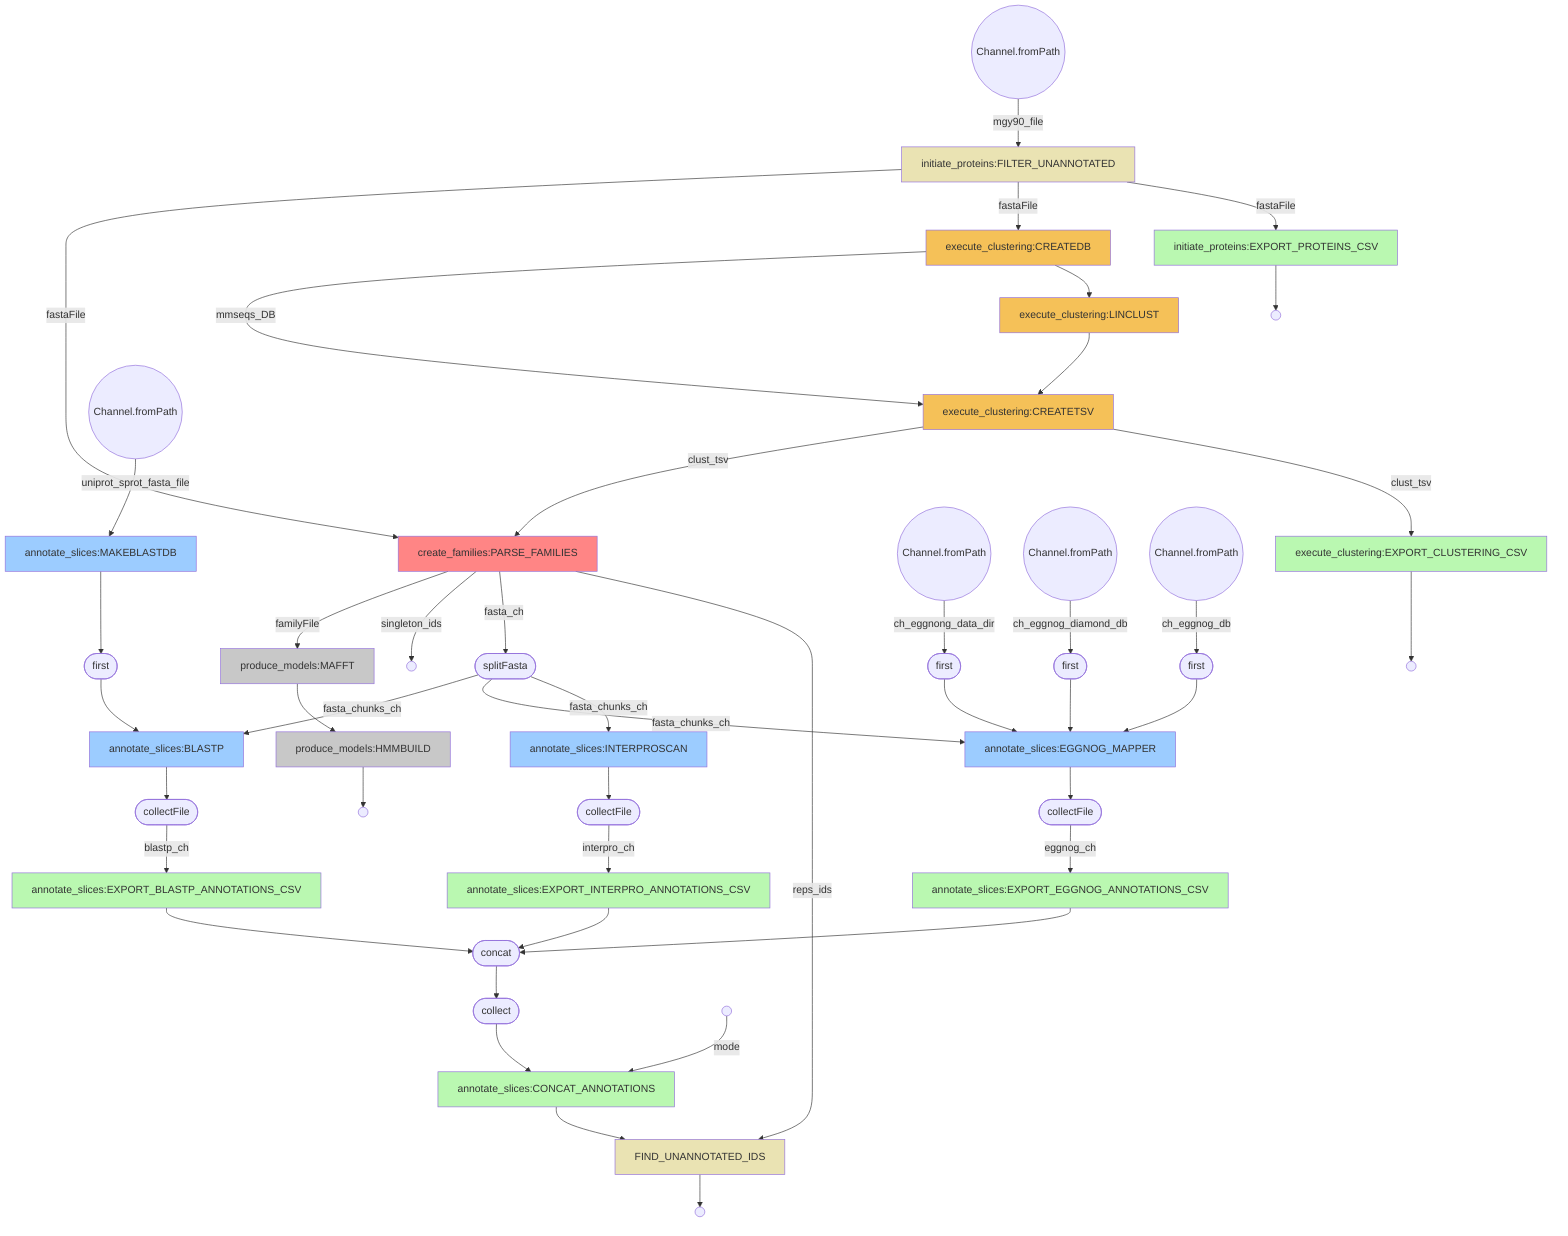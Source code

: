 flowchart TD
    p0((Channel.fromPath))
    p1[initiate_proteins:FILTER_UNANNOTATED]
    style p1 fill:#eae3b3
    p2[initiate_proteins:EXPORT_PROTEINS_CSV]
    style p2 fill:#baf8b1
    p3(( ))
    p4[execute_clustering:CREATEDB]
    style p4 fill:#f5c158
    p5[execute_clustering:LINCLUST]
    style p5 fill:#f5c158
    p6[execute_clustering:CREATETSV]
    style p6 fill:#f5c158
    p7[execute_clustering:EXPORT_CLUSTERING_CSV]
    style p7 fill:#baf8b1
    p8(( ))
    p9[create_families:PARSE_FAMILIES]
    style p9 fill:#ff8585
    p10(( ))
    p11[produce_models:MAFFT]
    style p11 fill:#c8c8c8
    p12[produce_models:HMMBUILD]
    style p12 fill:#c8c8c8
    p13(( ))
    p14((Channel.fromPath))
    p15((Channel.fromPath))
    p16((Channel.fromPath))
    p17((Channel.fromPath))
    p18([splitFasta])
    p19[annotate_slices:INTERPROSCAN]
    style p19 fill:#9cccff
    p20([collectFile])
    p21([first])
    p22([first])
    p23([first])
    p24[annotate_slices:EGGNOG_MAPPER]
    style p24 fill:#9cccff
    p25([collectFile])
    p26[annotate_slices:MAKEBLASTDB]
    style p26 fill:#9cccff
    p27([first])
    p28[annotate_slices:BLASTP]
    style p28 fill:#9cccff
    p29([collectFile])
    p30[annotate_slices:EXPORT_INTERPRO_ANNOTATIONS_CSV]
    style p30 fill:#baf8b1
    p31[annotate_slices:EXPORT_EGGNOG_ANNOTATIONS_CSV]
    style p31 fill:#baf8b1
    p32[annotate_slices:EXPORT_BLASTP_ANNOTATIONS_CSV]
    style p32 fill:#baf8b1
    p33([concat])
    p34([collect])
    p35(( ))
    p36[annotate_slices:CONCAT_ANNOTATIONS]
    style p36 fill:#baf8b1
    p37[FIND_UNANNOTATED_IDS]
    style p37 fill:#eae3b3
    p38(( ))
    p0 -->|mgy90_file| p1
    p1 -->|fastaFile| p2
    p2 --> p3
    p1 -->|fastaFile| p4
    p4 --> p5
    p5 --> p6
    p4 -->|mmseqs_DB| p6
    p6 -->|clust_tsv| p7
    p7 --> p8
    p1 -->|fastaFile| p9
    p6 -->|clust_tsv| p9
    p9 -->|reps_ids| p37
    p9 -->|fasta_ch| p18
    p9 -->|singleton_ids| p10
    p9 -->|familyFile| p11
    p11 --> p12
    p12 --> p13
    p14 -->|ch_eggnong_data_dir| p21
    p15 -->|ch_eggnog_diamond_db| p22
    p16 -->|ch_eggnog_db| p23
    p17 -->|uniprot_sprot_fasta_file| p26
    p18 -->|fasta_chunks_ch| p19
    p19 --> p20
    p20 -->|interpro_ch| p30
    p21 --> p24
    p22 --> p24
    p23 --> p24
    p18 -->|fasta_chunks_ch| p24
    p24 --> p25
    p25 -->|eggnog_ch| p31
    p26 --> p27
    p27 --> p28
    p18 -->|fasta_chunks_ch| p28
    p28 --> p29
    p29 -->|blastp_ch| p32
    p30 --> p33
    p31 --> p33
    p32 --> p33
    p33 --> p34
    p34 --> p36
    p35 -->|mode| p36
    p36 --> p37
    p37 --> p38